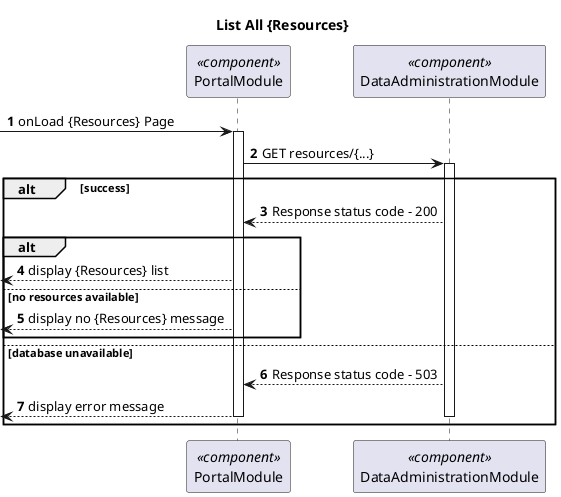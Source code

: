 @startuml Process View - Level 2

autonumber
skinparam packageStyle rect

title List All {Resources}

participant "PortalModule" as RPM <<component>>
participant "DataAdministrationModule" as DAM <<component>>

-> RPM:  onLoad {Resources} Page

activate RPM

RPM -> DAM: GET resources/{...}

activate DAM
alt success
RPM <-- DAM: Response status code - 200

alt
<-- RPM: display {Resources} list
else no resources available
<-- RPM: display no {Resources} message
end


else database unavailable
 RPM <-- DAM: Response status code - 503
 <-- RPM: display error message

 deactivate DAM

 deactivate RPM
end






@enduml